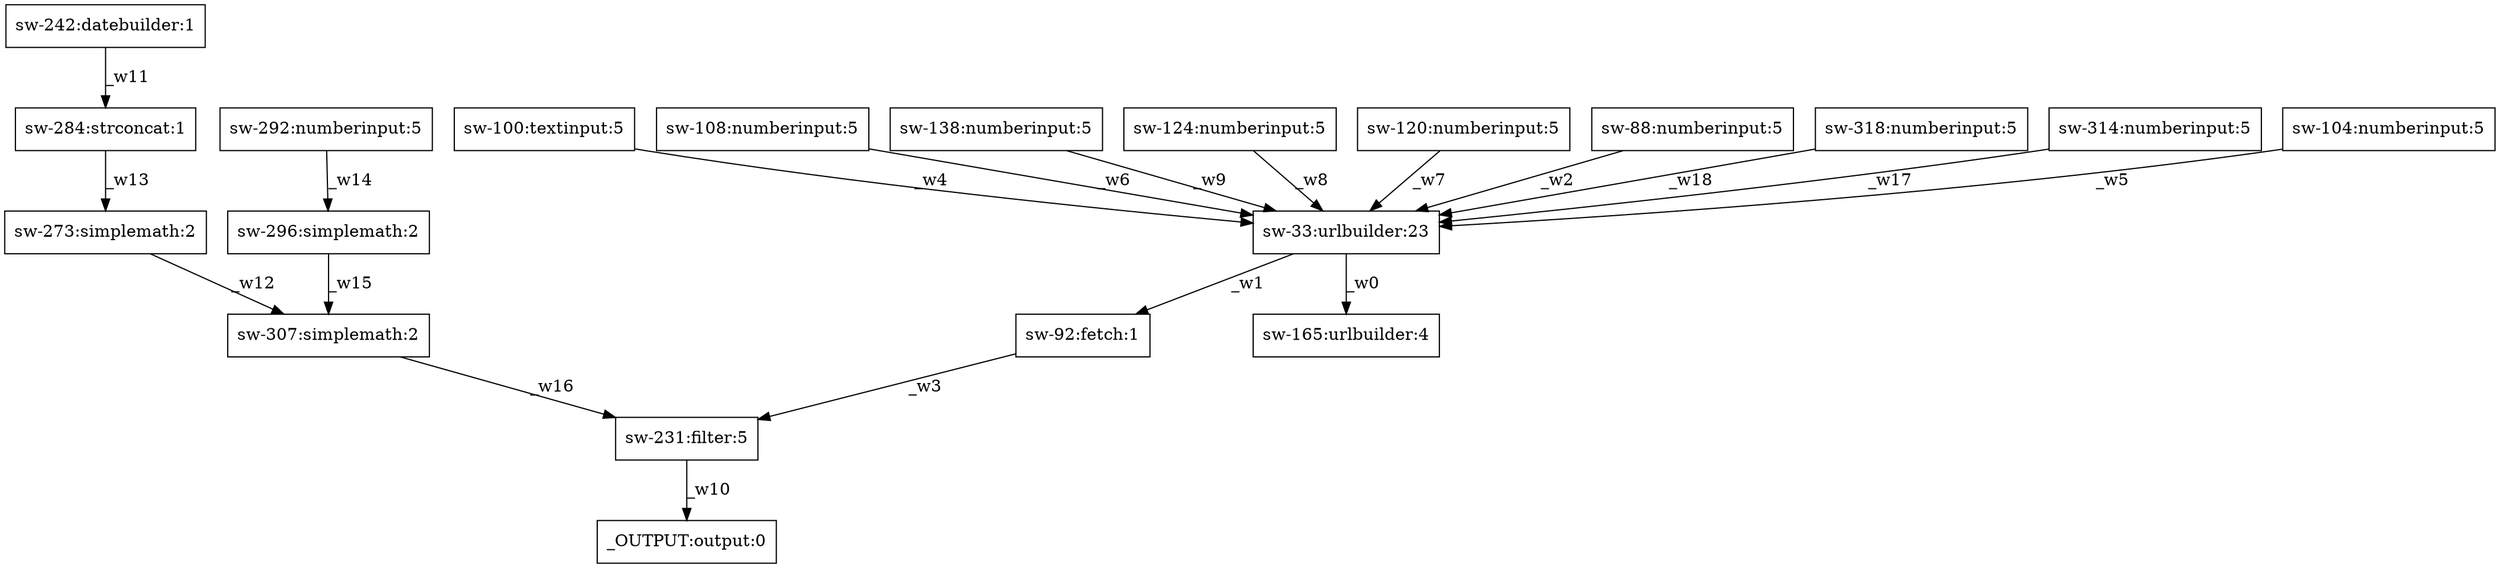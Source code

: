 digraph test1 { node [shape=box] "sw-314" [label="sw-314:numberinput:5"];"sw-273" [label="sw-273:simplemath:2"];"_OUTPUT" [label="_OUTPUT:output:0"];"sw-104" [label="sw-104:numberinput:5"];"sw-92" [label="sw-92:fetch:1"];"sw-100" [label="sw-100:textinput:5"];"sw-108" [label="sw-108:numberinput:5"];"sw-138" [label="sw-138:numberinput:5"];"sw-231" [label="sw-231:filter:5"];"sw-292" [label="sw-292:numberinput:5"];"sw-124" [label="sw-124:numberinput:5"];"sw-296" [label="sw-296:simplemath:2"];"sw-33" [label="sw-33:urlbuilder:23"];"sw-242" [label="sw-242:datebuilder:1"];"sw-120" [label="sw-120:numberinput:5"];"sw-307" [label="sw-307:simplemath:2"];"sw-88" [label="sw-88:numberinput:5"];"sw-165" [label="sw-165:urlbuilder:4"];"sw-318" [label="sw-318:numberinput:5"];"sw-284" [label="sw-284:strconcat:1"];"sw-33" -> "sw-165" [label="_w0"];"sw-33" -> "sw-92" [label="_w1"];"sw-88" -> "sw-33" [label="_w2"];"sw-92" -> "sw-231" [label="_w3"];"sw-100" -> "sw-33" [label="_w4"];"sw-104" -> "sw-33" [label="_w5"];"sw-108" -> "sw-33" [label="_w6"];"sw-120" -> "sw-33" [label="_w7"];"sw-124" -> "sw-33" [label="_w8"];"sw-138" -> "sw-33" [label="_w9"];"sw-231" -> "_OUTPUT" [label="_w10"];"sw-242" -> "sw-284" [label="_w11"];"sw-273" -> "sw-307" [label="_w12"];"sw-284" -> "sw-273" [label="_w13"];"sw-292" -> "sw-296" [label="_w14"];"sw-296" -> "sw-307" [label="_w15"];"sw-307" -> "sw-231" [label="_w16"];"sw-314" -> "sw-33" [label="_w17"];"sw-318" -> "sw-33" [label="_w18"];}